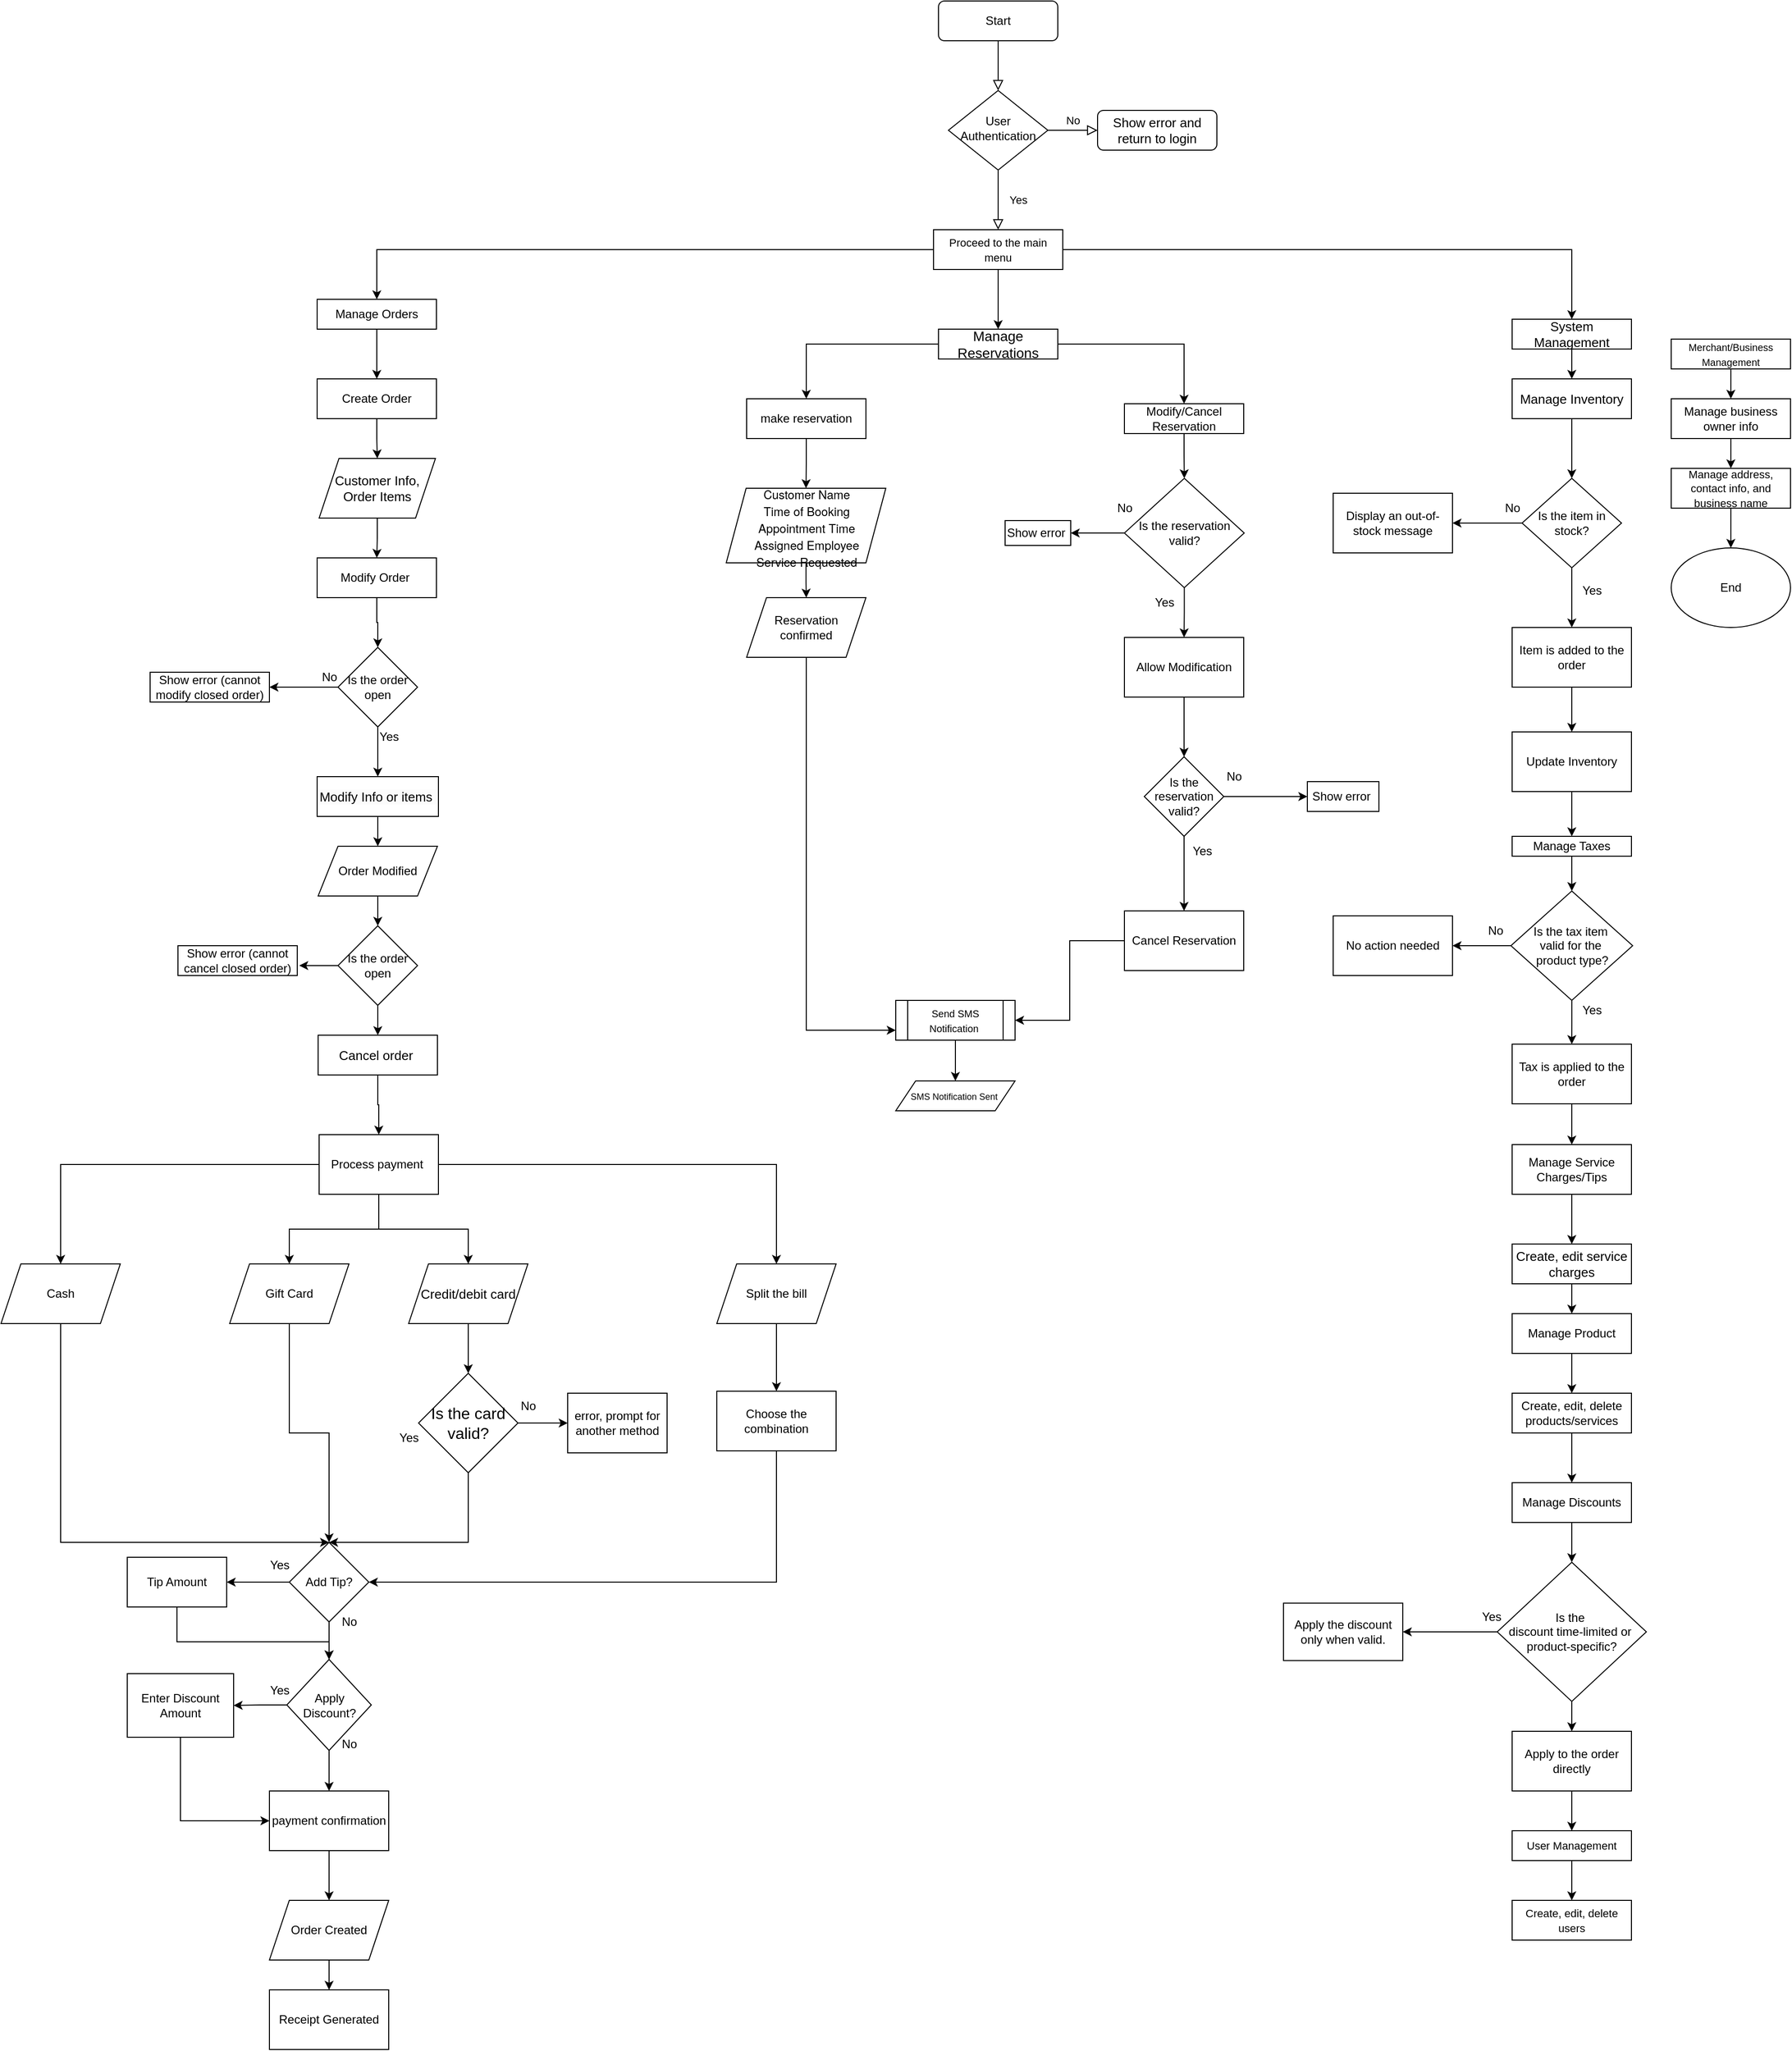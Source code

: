 <mxfile version="24.7.17">
  <diagram id="C5RBs43oDa-KdzZeNtuy" name="Page-1">
    <mxGraphModel dx="3780" dy="1873" grid="1" gridSize="10" guides="1" tooltips="1" connect="1" arrows="1" fold="1" page="1" pageScale="1" pageWidth="827" pageHeight="1169" math="0" shadow="0">
      <root>
        <mxCell id="WIyWlLk6GJQsqaUBKTNV-0" />
        <mxCell id="WIyWlLk6GJQsqaUBKTNV-1" parent="WIyWlLk6GJQsqaUBKTNV-0" />
        <mxCell id="WIyWlLk6GJQsqaUBKTNV-2" value="" style="rounded=0;html=1;jettySize=auto;orthogonalLoop=1;fontSize=11;endArrow=block;endFill=0;endSize=8;strokeWidth=1;shadow=0;labelBackgroundColor=none;edgeStyle=orthogonalEdgeStyle;" parent="WIyWlLk6GJQsqaUBKTNV-1" source="WIyWlLk6GJQsqaUBKTNV-3" target="WIyWlLk6GJQsqaUBKTNV-6" edge="1">
          <mxGeometry relative="1" as="geometry" />
        </mxCell>
        <mxCell id="WIyWlLk6GJQsqaUBKTNV-3" value="Start" style="rounded=1;whiteSpace=wrap;html=1;fontSize=12;glass=0;strokeWidth=1;shadow=0;" parent="WIyWlLk6GJQsqaUBKTNV-1" vertex="1">
          <mxGeometry x="353" y="40" width="120" height="40" as="geometry" />
        </mxCell>
        <mxCell id="WIyWlLk6GJQsqaUBKTNV-4" value="Yes" style="rounded=0;html=1;jettySize=auto;orthogonalLoop=1;fontSize=11;endArrow=block;endFill=0;endSize=8;strokeWidth=1;shadow=0;labelBackgroundColor=none;edgeStyle=orthogonalEdgeStyle;entryX=0.5;entryY=0;entryDx=0;entryDy=0;" parent="WIyWlLk6GJQsqaUBKTNV-1" source="WIyWlLk6GJQsqaUBKTNV-6" target="1XtoC_cVchC3gBMiniB9-1" edge="1">
          <mxGeometry y="20" relative="1" as="geometry">
            <mxPoint as="offset" />
          </mxGeometry>
        </mxCell>
        <mxCell id="WIyWlLk6GJQsqaUBKTNV-5" value="No" style="edgeStyle=orthogonalEdgeStyle;rounded=0;html=1;jettySize=auto;orthogonalLoop=1;fontSize=11;endArrow=block;endFill=0;endSize=8;strokeWidth=1;shadow=0;labelBackgroundColor=none;" parent="WIyWlLk6GJQsqaUBKTNV-1" source="WIyWlLk6GJQsqaUBKTNV-6" target="WIyWlLk6GJQsqaUBKTNV-7" edge="1">
          <mxGeometry y="10" relative="1" as="geometry">
            <mxPoint as="offset" />
          </mxGeometry>
        </mxCell>
        <mxCell id="WIyWlLk6GJQsqaUBKTNV-6" value="&lt;span style=&quot;text-align: start;&quot;&gt;User Authentication&lt;/span&gt;" style="rhombus;whiteSpace=wrap;html=1;shadow=0;fontFamily=Helvetica;fontSize=12;align=center;strokeWidth=1;spacing=6;spacingTop=-4;" parent="WIyWlLk6GJQsqaUBKTNV-1" vertex="1">
          <mxGeometry x="363" y="130" width="100" height="80" as="geometry" />
        </mxCell>
        <mxCell id="WIyWlLk6GJQsqaUBKTNV-7" value="&lt;span style=&quot;text-align: start;&quot;&gt;&lt;font style=&quot;font-size: 13px;&quot;&gt;Show error and return to login&lt;/font&gt;&lt;/span&gt;" style="rounded=1;whiteSpace=wrap;html=1;fontSize=12;glass=0;strokeWidth=1;shadow=0;" parent="WIyWlLk6GJQsqaUBKTNV-1" vertex="1">
          <mxGeometry x="513" y="150" width="120" height="40" as="geometry" />
        </mxCell>
        <mxCell id="1XtoC_cVchC3gBMiniB9-7" style="edgeStyle=orthogonalEdgeStyle;rounded=0;orthogonalLoop=1;jettySize=auto;html=1;entryX=0.5;entryY=0;entryDx=0;entryDy=0;" parent="WIyWlLk6GJQsqaUBKTNV-1" source="1XtoC_cVchC3gBMiniB9-1" target="1XtoC_cVchC3gBMiniB9-6" edge="1">
          <mxGeometry relative="1" as="geometry" />
        </mxCell>
        <mxCell id="1XtoC_cVchC3gBMiniB9-11" style="edgeStyle=orthogonalEdgeStyle;rounded=0;orthogonalLoop=1;jettySize=auto;html=1;" parent="WIyWlLk6GJQsqaUBKTNV-1" source="1XtoC_cVchC3gBMiniB9-1" target="1XtoC_cVchC3gBMiniB9-5" edge="1">
          <mxGeometry relative="1" as="geometry" />
        </mxCell>
        <mxCell id="1XtoC_cVchC3gBMiniB9-13" style="edgeStyle=orthogonalEdgeStyle;rounded=0;orthogonalLoop=1;jettySize=auto;html=1;" parent="WIyWlLk6GJQsqaUBKTNV-1" source="1XtoC_cVchC3gBMiniB9-1" target="1XtoC_cVchC3gBMiniB9-4" edge="1">
          <mxGeometry relative="1" as="geometry" />
        </mxCell>
        <mxCell id="1XtoC_cVchC3gBMiniB9-1" value="&lt;span style=&quot;text-align: start; font-size: 11px;&quot;&gt;Proceed to the main menu&lt;/span&gt;" style="rounded=0;whiteSpace=wrap;html=1;" parent="WIyWlLk6GJQsqaUBKTNV-1" vertex="1">
          <mxGeometry x="348" y="270" width="130" height="40" as="geometry" />
        </mxCell>
        <mxCell id="1XtoC_cVchC3gBMiniB9-131" style="edgeStyle=orthogonalEdgeStyle;rounded=0;orthogonalLoop=1;jettySize=auto;html=1;" parent="WIyWlLk6GJQsqaUBKTNV-1" source="1XtoC_cVchC3gBMiniB9-3" target="1XtoC_cVchC3gBMiniB9-130" edge="1">
          <mxGeometry relative="1" as="geometry" />
        </mxCell>
        <mxCell id="1XtoC_cVchC3gBMiniB9-3" value="&lt;span style=&quot;font-style: normal; font-variant-caps: normal; font-weight: 400; letter-spacing: normal; text-align: start; text-indent: 0px; text-transform: none; white-space: normal; word-spacing: 0px; -webkit-text-stroke-width: 0px; text-decoration: none; caret-color: rgb(0, 0, 0); color: rgb(0, 0, 0); float: none; display: inline !important;&quot;&gt;&lt;font style=&quot;font-size: 10px;&quot;&gt;Merchant/Business Management&lt;/font&gt;&lt;/span&gt;" style="rounded=0;whiteSpace=wrap;html=1;" parent="WIyWlLk6GJQsqaUBKTNV-1" vertex="1">
          <mxGeometry x="1090" y="380" width="120" height="30" as="geometry" />
        </mxCell>
        <mxCell id="1XtoC_cVchC3gBMiniB9-104" style="edgeStyle=orthogonalEdgeStyle;rounded=0;orthogonalLoop=1;jettySize=auto;html=1;" parent="WIyWlLk6GJQsqaUBKTNV-1" source="1XtoC_cVchC3gBMiniB9-4" target="1XtoC_cVchC3gBMiniB9-103" edge="1">
          <mxGeometry relative="1" as="geometry" />
        </mxCell>
        <mxCell id="1XtoC_cVchC3gBMiniB9-4" value="&lt;span style=&quot;text-align: start; font-size: 13px;&quot;&gt;System Management&lt;/span&gt;" style="rounded=0;whiteSpace=wrap;html=1;" parent="WIyWlLk6GJQsqaUBKTNV-1" vertex="1">
          <mxGeometry x="930" y="360" width="120" height="30" as="geometry" />
        </mxCell>
        <mxCell id="1XtoC_cVchC3gBMiniB9-63" style="edgeStyle=orthogonalEdgeStyle;rounded=0;orthogonalLoop=1;jettySize=auto;html=1;" parent="WIyWlLk6GJQsqaUBKTNV-1" source="1XtoC_cVchC3gBMiniB9-5" target="1XtoC_cVchC3gBMiniB9-62" edge="1">
          <mxGeometry relative="1" as="geometry" />
        </mxCell>
        <mxCell id="1f8Wb2GmCjOCXgA0Sw1L-80" value="" style="edgeStyle=orthogonalEdgeStyle;rounded=0;orthogonalLoop=1;jettySize=auto;html=1;" edge="1" parent="WIyWlLk6GJQsqaUBKTNV-1" source="1XtoC_cVchC3gBMiniB9-5" target="1XtoC_cVchC3gBMiniB9-80">
          <mxGeometry relative="1" as="geometry" />
        </mxCell>
        <mxCell id="1XtoC_cVchC3gBMiniB9-5" value="&lt;span style=&quot;text-align: start; font-size: 14px;&quot;&gt;Manage Reservations&lt;/span&gt;" style="rounded=0;whiteSpace=wrap;html=1;" parent="WIyWlLk6GJQsqaUBKTNV-1" vertex="1">
          <mxGeometry x="353" y="370" width="120" height="30" as="geometry" />
        </mxCell>
        <mxCell id="1XtoC_cVchC3gBMiniB9-16" style="edgeStyle=orthogonalEdgeStyle;rounded=0;orthogonalLoop=1;jettySize=auto;html=1;" parent="WIyWlLk6GJQsqaUBKTNV-1" source="1XtoC_cVchC3gBMiniB9-6" target="1XtoC_cVchC3gBMiniB9-15" edge="1">
          <mxGeometry relative="1" as="geometry" />
        </mxCell>
        <mxCell id="1XtoC_cVchC3gBMiniB9-6" value="&lt;span style=&quot;font-style: normal; font-variant-caps: normal; font-weight: 400; letter-spacing: normal; text-align: start; text-indent: 0px; text-transform: none; white-space: normal; word-spacing: 0px; -webkit-text-stroke-width: 0px; text-decoration: none; caret-color: rgb(0, 0, 0); color: rgb(0, 0, 0); float: none; display: inline !important;&quot;&gt;&lt;font style=&quot;font-size: 12px;&quot;&gt;Manage Orders&lt;/font&gt;&lt;/span&gt;" style="rounded=0;whiteSpace=wrap;html=1;" parent="WIyWlLk6GJQsqaUBKTNV-1" vertex="1">
          <mxGeometry x="-272" y="340" width="120" height="30" as="geometry" />
        </mxCell>
        <mxCell id="1XtoC_cVchC3gBMiniB9-18" style="edgeStyle=orthogonalEdgeStyle;rounded=0;orthogonalLoop=1;jettySize=auto;html=1;" parent="WIyWlLk6GJQsqaUBKTNV-1" source="1XtoC_cVchC3gBMiniB9-15" target="1XtoC_cVchC3gBMiniB9-17" edge="1">
          <mxGeometry relative="1" as="geometry" />
        </mxCell>
        <mxCell id="1XtoC_cVchC3gBMiniB9-15" value="&lt;span style=&quot;text-align: start;&quot;&gt;&lt;font style=&quot;font-size: 12px;&quot;&gt;Create Order&lt;/font&gt;&lt;/span&gt;" style="rounded=0;whiteSpace=wrap;html=1;" parent="WIyWlLk6GJQsqaUBKTNV-1" vertex="1">
          <mxGeometry x="-272" y="420" width="120" height="40" as="geometry" />
        </mxCell>
        <mxCell id="1f8Wb2GmCjOCXgA0Sw1L-34" style="edgeStyle=orthogonalEdgeStyle;rounded=0;orthogonalLoop=1;jettySize=auto;html=1;" edge="1" parent="WIyWlLk6GJQsqaUBKTNV-1" source="1XtoC_cVchC3gBMiniB9-17" target="1XtoC_cVchC3gBMiniB9-25">
          <mxGeometry relative="1" as="geometry" />
        </mxCell>
        <mxCell id="1XtoC_cVchC3gBMiniB9-17" value="&lt;span style=&quot;text-align: start; font-size: 13px;&quot;&gt;Customer Info, Order Items&lt;/span&gt;" style="shape=parallelogram;perimeter=parallelogramPerimeter;whiteSpace=wrap;html=1;fixedSize=1;" parent="WIyWlLk6GJQsqaUBKTNV-1" vertex="1">
          <mxGeometry x="-270" y="500" width="117" height="60" as="geometry" />
        </mxCell>
        <mxCell id="1f8Wb2GmCjOCXgA0Sw1L-75" value="" style="edgeStyle=orthogonalEdgeStyle;rounded=0;orthogonalLoop=1;jettySize=auto;html=1;" edge="1" parent="WIyWlLk6GJQsqaUBKTNV-1" source="1XtoC_cVchC3gBMiniB9-21" target="1f8Wb2GmCjOCXgA0Sw1L-74">
          <mxGeometry relative="1" as="geometry" />
        </mxCell>
        <mxCell id="1XtoC_cVchC3gBMiniB9-21" value="&lt;span style=&quot;caret-color: rgb(0, 0, 0); color: rgb(0, 0, 0); font-family: Helvetica; font-style: normal; font-variant-caps: normal; font-weight: 400; letter-spacing: normal; text-align: start; text-indent: 0px; text-transform: none; white-space: normal; word-spacing: 0px; -webkit-text-stroke-width: 0px; background-color: rgb(251, 251, 251); text-decoration: none; float: none; display: inline !important;&quot;&gt;&lt;font style=&quot;font-size: 12px;&quot;&gt;Order Created&lt;/font&gt;&lt;/span&gt;" style="shape=parallelogram;perimeter=parallelogramPerimeter;whiteSpace=wrap;html=1;fixedSize=1;" parent="WIyWlLk6GJQsqaUBKTNV-1" vertex="1">
          <mxGeometry x="-320" y="1950" width="120" height="60" as="geometry" />
        </mxCell>
        <mxCell id="1XtoC_cVchC3gBMiniB9-35" style="edgeStyle=orthogonalEdgeStyle;rounded=0;orthogonalLoop=1;jettySize=auto;html=1;entryX=0.5;entryY=0;entryDx=0;entryDy=0;" parent="WIyWlLk6GJQsqaUBKTNV-1" source="1XtoC_cVchC3gBMiniB9-25" target="1XtoC_cVchC3gBMiniB9-34" edge="1">
          <mxGeometry relative="1" as="geometry" />
        </mxCell>
        <mxCell id="1XtoC_cVchC3gBMiniB9-25" value="&lt;span style=&quot;font-style: normal; font-variant-caps: normal; font-weight: 400; letter-spacing: normal; text-align: start; text-indent: 0px; text-transform: none; white-space: normal; word-spacing: 0px; -webkit-text-stroke-width: 0px; text-decoration: none; caret-color: rgb(0, 0, 0); color: rgb(0, 0, 0); float: none; display: inline !important;&quot;&gt;Modify Order&lt;span class=&quot;Apple-converted-space&quot;&gt;&amp;nbsp;&lt;/span&gt;&lt;/span&gt;" style="rounded=0;whiteSpace=wrap;html=1;" parent="WIyWlLk6GJQsqaUBKTNV-1" vertex="1">
          <mxGeometry x="-272" y="600" width="120" height="40" as="geometry" />
        </mxCell>
        <mxCell id="1XtoC_cVchC3gBMiniB9-51" style="edgeStyle=orthogonalEdgeStyle;rounded=0;orthogonalLoop=1;jettySize=auto;html=1;entryX=0.5;entryY=0;entryDx=0;entryDy=0;" parent="WIyWlLk6GJQsqaUBKTNV-1" source="1XtoC_cVchC3gBMiniB9-32" target="1XtoC_cVchC3gBMiniB9-45" edge="1">
          <mxGeometry relative="1" as="geometry" />
        </mxCell>
        <mxCell id="1XtoC_cVchC3gBMiniB9-32" value="&lt;span style=&quot;text-align: start;&quot;&gt;&lt;font style=&quot;font-size: 12px;&quot;&gt;Order Modified&lt;/font&gt;&lt;/span&gt;" style="shape=parallelogram;perimeter=parallelogramPerimeter;whiteSpace=wrap;html=1;fixedSize=1;" parent="WIyWlLk6GJQsqaUBKTNV-1" vertex="1">
          <mxGeometry x="-271" y="890" width="120" height="50" as="geometry" />
        </mxCell>
        <mxCell id="1XtoC_cVchC3gBMiniB9-41" style="edgeStyle=orthogonalEdgeStyle;rounded=0;orthogonalLoop=1;jettySize=auto;html=1;entryX=0.5;entryY=0;entryDx=0;entryDy=0;" parent="WIyWlLk6GJQsqaUBKTNV-1" source="1XtoC_cVchC3gBMiniB9-34" target="1XtoC_cVchC3gBMiniB9-40" edge="1">
          <mxGeometry relative="1" as="geometry" />
        </mxCell>
        <mxCell id="1XtoC_cVchC3gBMiniB9-72" style="edgeStyle=orthogonalEdgeStyle;rounded=0;orthogonalLoop=1;jettySize=auto;html=1;" parent="WIyWlLk6GJQsqaUBKTNV-1" source="1XtoC_cVchC3gBMiniB9-34" target="1XtoC_cVchC3gBMiniB9-37" edge="1">
          <mxGeometry relative="1" as="geometry" />
        </mxCell>
        <mxCell id="1XtoC_cVchC3gBMiniB9-34" value="&lt;span style=&quot;text-align: start;&quot;&gt;Is the order open&lt;/span&gt;" style="rhombus;whiteSpace=wrap;html=1;" parent="WIyWlLk6GJQsqaUBKTNV-1" vertex="1">
          <mxGeometry x="-251" y="690" width="80" height="80" as="geometry" />
        </mxCell>
        <mxCell id="1XtoC_cVchC3gBMiniB9-37" value="&lt;span style=&quot;text-align: start;&quot;&gt;&lt;font style=&quot;font-size: 12px;&quot;&gt;Show error (cannot modify closed order)&lt;/font&gt;&lt;/span&gt;" style="rounded=0;whiteSpace=wrap;html=1;" parent="WIyWlLk6GJQsqaUBKTNV-1" vertex="1">
          <mxGeometry x="-440" y="715" width="120" height="30" as="geometry" />
        </mxCell>
        <mxCell id="1XtoC_cVchC3gBMiniB9-39" value="No" style="text;html=1;align=center;verticalAlign=middle;resizable=0;points=[];autosize=1;strokeColor=none;fillColor=none;" parent="WIyWlLk6GJQsqaUBKTNV-1" vertex="1">
          <mxGeometry x="-280" y="705" width="40" height="30" as="geometry" />
        </mxCell>
        <mxCell id="1XtoC_cVchC3gBMiniB9-43" style="edgeStyle=orthogonalEdgeStyle;rounded=0;orthogonalLoop=1;jettySize=auto;html=1;" parent="WIyWlLk6GJQsqaUBKTNV-1" source="1XtoC_cVchC3gBMiniB9-40" target="1XtoC_cVchC3gBMiniB9-32" edge="1">
          <mxGeometry relative="1" as="geometry" />
        </mxCell>
        <mxCell id="1XtoC_cVchC3gBMiniB9-40" value="&lt;span style=&quot;caret-color: rgb(0, 0, 0); color: rgb(0, 0, 0); font-family: Helvetica; font-size: 13px; font-style: normal; font-variant-caps: normal; font-weight: 400; letter-spacing: normal; orphans: auto; text-align: start; text-indent: 0px; text-transform: none; white-space: normal; widows: auto; word-spacing: 0px; -webkit-text-stroke-width: 0px; background-color: rgb(251, 251, 251); text-decoration: none; display: inline !important; float: none;&quot;&gt;Modify Info or items&amp;nbsp;&lt;/span&gt;" style="rounded=0;whiteSpace=wrap;html=1;" parent="WIyWlLk6GJQsqaUBKTNV-1" vertex="1">
          <mxGeometry x="-272" y="820" width="122" height="40" as="geometry" />
        </mxCell>
        <mxCell id="1XtoC_cVchC3gBMiniB9-42" value="Yes" style="text;html=1;align=center;verticalAlign=middle;resizable=0;points=[];autosize=1;strokeColor=none;fillColor=none;" parent="WIyWlLk6GJQsqaUBKTNV-1" vertex="1">
          <mxGeometry x="-220" y="765" width="40" height="30" as="geometry" />
        </mxCell>
        <mxCell id="1XtoC_cVchC3gBMiniB9-52" style="edgeStyle=orthogonalEdgeStyle;rounded=0;orthogonalLoop=1;jettySize=auto;html=1;" parent="WIyWlLk6GJQsqaUBKTNV-1" source="1XtoC_cVchC3gBMiniB9-45" target="1XtoC_cVchC3gBMiniB9-50" edge="1">
          <mxGeometry relative="1" as="geometry" />
        </mxCell>
        <mxCell id="1XtoC_cVchC3gBMiniB9-45" value="&lt;span style=&quot;text-align: start;&quot;&gt;Is the order open&lt;/span&gt;" style="rhombus;whiteSpace=wrap;html=1;" parent="WIyWlLk6GJQsqaUBKTNV-1" vertex="1">
          <mxGeometry x="-251" y="970" width="80" height="80" as="geometry" />
        </mxCell>
        <mxCell id="1XtoC_cVchC3gBMiniB9-48" value="&lt;span style=&quot;text-align: start;&quot;&gt;Show error (cannot cancel closed order)&lt;/span&gt;" style="rounded=0;whiteSpace=wrap;html=1;" parent="WIyWlLk6GJQsqaUBKTNV-1" vertex="1">
          <mxGeometry x="-412" y="990" width="120" height="30" as="geometry" />
        </mxCell>
        <mxCell id="1f8Wb2GmCjOCXgA0Sw1L-35" value="" style="edgeStyle=orthogonalEdgeStyle;rounded=0;orthogonalLoop=1;jettySize=auto;html=1;" edge="1" parent="WIyWlLk6GJQsqaUBKTNV-1" source="1XtoC_cVchC3gBMiniB9-50" target="1XtoC_cVchC3gBMiniB9-53">
          <mxGeometry relative="1" as="geometry" />
        </mxCell>
        <mxCell id="1XtoC_cVchC3gBMiniB9-50" value="&lt;div style=&quot;text-align: start;&quot;&gt;&lt;font size=&quot;2&quot;&gt;Cancel&amp;nbsp;order&amp;nbsp;&lt;/font&gt;&lt;/div&gt;" style="rounded=0;whiteSpace=wrap;html=1;" parent="WIyWlLk6GJQsqaUBKTNV-1" vertex="1">
          <mxGeometry x="-271" y="1080" width="120" height="40" as="geometry" />
        </mxCell>
        <mxCell id="1f8Wb2GmCjOCXgA0Sw1L-37" value="" style="edgeStyle=orthogonalEdgeStyle;rounded=0;orthogonalLoop=1;jettySize=auto;html=1;" edge="1" parent="WIyWlLk6GJQsqaUBKTNV-1" source="1XtoC_cVchC3gBMiniB9-53" target="1f8Wb2GmCjOCXgA0Sw1L-36">
          <mxGeometry relative="1" as="geometry" />
        </mxCell>
        <mxCell id="1f8Wb2GmCjOCXgA0Sw1L-39" value="" style="edgeStyle=orthogonalEdgeStyle;rounded=0;orthogonalLoop=1;jettySize=auto;html=1;" edge="1" parent="WIyWlLk6GJQsqaUBKTNV-1" source="1XtoC_cVchC3gBMiniB9-53" target="1f8Wb2GmCjOCXgA0Sw1L-38">
          <mxGeometry relative="1" as="geometry" />
        </mxCell>
        <mxCell id="1f8Wb2GmCjOCXgA0Sw1L-41" style="edgeStyle=orthogonalEdgeStyle;rounded=0;orthogonalLoop=1;jettySize=auto;html=1;" edge="1" parent="WIyWlLk6GJQsqaUBKTNV-1" source="1XtoC_cVchC3gBMiniB9-53" target="1f8Wb2GmCjOCXgA0Sw1L-40">
          <mxGeometry relative="1" as="geometry" />
        </mxCell>
        <mxCell id="1f8Wb2GmCjOCXgA0Sw1L-43" value="" style="edgeStyle=orthogonalEdgeStyle;rounded=0;orthogonalLoop=1;jettySize=auto;html=1;" edge="1" parent="WIyWlLk6GJQsqaUBKTNV-1" source="1XtoC_cVchC3gBMiniB9-53" target="1f8Wb2GmCjOCXgA0Sw1L-42">
          <mxGeometry relative="1" as="geometry" />
        </mxCell>
        <mxCell id="1XtoC_cVchC3gBMiniB9-53" value="Process payment&amp;nbsp;" style="rounded=0;whiteSpace=wrap;html=1;" parent="WIyWlLk6GJQsqaUBKTNV-1" vertex="1">
          <mxGeometry x="-270" y="1180" width="120" height="60" as="geometry" />
        </mxCell>
        <mxCell id="1XtoC_cVchC3gBMiniB9-65" style="edgeStyle=orthogonalEdgeStyle;rounded=0;orthogonalLoop=1;jettySize=auto;html=1;" parent="WIyWlLk6GJQsqaUBKTNV-1" source="1XtoC_cVchC3gBMiniB9-62" target="1XtoC_cVchC3gBMiniB9-64" edge="1">
          <mxGeometry relative="1" as="geometry" />
        </mxCell>
        <mxCell id="1XtoC_cVchC3gBMiniB9-62" value="&lt;div style=&quot;&quot;&gt;&lt;font style=&quot;font-size: 12px;&quot;&gt;make reservation&lt;/font&gt;&lt;/div&gt;" style="rounded=0;whiteSpace=wrap;html=1;align=center;" parent="WIyWlLk6GJQsqaUBKTNV-1" vertex="1">
          <mxGeometry x="160" y="440" width="120" height="40" as="geometry" />
        </mxCell>
        <mxCell id="1XtoC_cVchC3gBMiniB9-67" style="edgeStyle=orthogonalEdgeStyle;rounded=0;orthogonalLoop=1;jettySize=auto;html=1;" parent="WIyWlLk6GJQsqaUBKTNV-1" source="1XtoC_cVchC3gBMiniB9-64" target="1XtoC_cVchC3gBMiniB9-66" edge="1">
          <mxGeometry relative="1" as="geometry" />
        </mxCell>
        <mxCell id="1XtoC_cVchC3gBMiniB9-64" value="&lt;p style=&quot;margin: 0px; font-style: normal; font-variant-caps: normal; font-stretch: normal; line-height: normal; font-family: &amp;quot;Helvetica Neue&amp;quot;; font-size-adjust: none; font-kerning: auto; font-variant-alternates: normal; font-variant-ligatures: normal; font-variant-numeric: normal; font-variant-east-asian: normal; font-variant-position: normal; font-feature-settings: normal; font-optical-sizing: auto; font-variation-settings: normal;&quot;&gt;&lt;font style=&quot;font-size: 12px;&quot;&gt;&lt;br&gt;&lt;/font&gt;&lt;/p&gt;&lt;p style=&quot;margin: 0px; font-style: normal; font-variant-caps: normal; font-stretch: normal; line-height: normal; font-family: &amp;quot;Helvetica Neue&amp;quot;; font-size-adjust: none; font-kerning: auto; font-variant-alternates: normal; font-variant-ligatures: normal; font-variant-numeric: normal; font-variant-east-asian: normal; font-variant-position: normal; font-feature-settings: normal; font-optical-sizing: auto; font-variation-settings: normal;&quot;&gt;&lt;font style=&quot;font-size: 12px;&quot;&gt;Customer Name&lt;/font&gt;&lt;/p&gt;&lt;p style=&quot;margin: 0px; font-style: normal; font-variant-caps: normal; font-stretch: normal; line-height: normal; font-family: &amp;quot;Helvetica Neue&amp;quot;; font-size-adjust: none; font-kerning: auto; font-variant-alternates: normal; font-variant-ligatures: normal; font-variant-numeric: normal; font-variant-east-asian: normal; font-variant-position: normal; font-feature-settings: normal; font-optical-sizing: auto; font-variation-settings: normal;&quot;&gt;&lt;font style=&quot;font-size: 12px;&quot;&gt;Time of Booking&lt;/font&gt;&lt;/p&gt;&lt;p style=&quot;margin: 0px; font-style: normal; font-variant-caps: normal; font-stretch: normal; line-height: normal; font-family: &amp;quot;Helvetica Neue&amp;quot;; font-size-adjust: none; font-kerning: auto; font-variant-alternates: normal; font-variant-ligatures: normal; font-variant-numeric: normal; font-variant-east-asian: normal; font-variant-position: normal; font-feature-settings: normal; font-optical-sizing: auto; font-variation-settings: normal;&quot;&gt;&lt;font style=&quot;font-size: 12px;&quot;&gt;Appointment Time&lt;/font&gt;&lt;/p&gt;&lt;p style=&quot;margin: 0px; font-style: normal; font-variant-caps: normal; font-stretch: normal; line-height: normal; font-family: &amp;quot;Helvetica Neue&amp;quot;; font-size-adjust: none; font-kerning: auto; font-variant-alternates: normal; font-variant-ligatures: normal; font-variant-numeric: normal; font-variant-east-asian: normal; font-variant-position: normal; font-feature-settings: normal; font-optical-sizing: auto; font-variation-settings: normal;&quot;&gt;&lt;font style=&quot;font-size: 12px;&quot;&gt;Assigned Employee&lt;/font&gt;&lt;/p&gt;&lt;p style=&quot;margin: 0px; font-style: normal; font-variant-caps: normal; font-stretch: normal; line-height: normal; font-family: &amp;quot;Helvetica Neue&amp;quot;; font-size-adjust: none; font-kerning: auto; font-variant-alternates: normal; font-variant-ligatures: normal; font-variant-numeric: normal; font-variant-east-asian: normal; font-variant-position: normal; font-feature-settings: normal; font-optical-sizing: auto; font-variation-settings: normal;&quot;&gt;&lt;font style=&quot;font-size: 12px;&quot;&gt;Service Requested&lt;/font&gt;&lt;/p&gt;&lt;div&gt;&lt;br&gt;&lt;/div&gt;" style="shape=parallelogram;perimeter=parallelogramPerimeter;whiteSpace=wrap;html=1;fixedSize=1;" parent="WIyWlLk6GJQsqaUBKTNV-1" vertex="1">
          <mxGeometry x="139.5" y="530" width="160.5" height="75" as="geometry" />
        </mxCell>
        <mxCell id="1f8Wb2GmCjOCXgA0Sw1L-106" style="edgeStyle=orthogonalEdgeStyle;rounded=0;orthogonalLoop=1;jettySize=auto;html=1;entryX=0;entryY=0.75;entryDx=0;entryDy=0;" edge="1" parent="WIyWlLk6GJQsqaUBKTNV-1" source="1XtoC_cVchC3gBMiniB9-66" target="1XtoC_cVchC3gBMiniB9-99">
          <mxGeometry relative="1" as="geometry">
            <Array as="points">
              <mxPoint x="220" y="1075" />
            </Array>
          </mxGeometry>
        </mxCell>
        <mxCell id="1XtoC_cVchC3gBMiniB9-66" value="&lt;span style=&quot;text-align: start;&quot;&gt;&lt;font style=&quot;font-size: 12px;&quot;&gt;Reservation confirmed&lt;/font&gt;&lt;/span&gt;" style="shape=parallelogram;perimeter=parallelogramPerimeter;whiteSpace=wrap;html=1;fixedSize=1;" parent="WIyWlLk6GJQsqaUBKTNV-1" vertex="1">
          <mxGeometry x="160" y="640" width="120" height="60" as="geometry" />
        </mxCell>
        <mxCell id="1XtoC_cVchC3gBMiniB9-76" value="Yes" style="text;html=1;align=center;verticalAlign=middle;resizable=0;points=[];autosize=1;strokeColor=none;fillColor=none;" parent="WIyWlLk6GJQsqaUBKTNV-1" vertex="1">
          <mxGeometry x="560" y="630" width="40" height="30" as="geometry" />
        </mxCell>
        <mxCell id="1f8Wb2GmCjOCXgA0Sw1L-103" value="" style="edgeStyle=orthogonalEdgeStyle;rounded=0;orthogonalLoop=1;jettySize=auto;html=1;" edge="1" parent="WIyWlLk6GJQsqaUBKTNV-1" source="1XtoC_cVchC3gBMiniB9-80" target="1f8Wb2GmCjOCXgA0Sw1L-81">
          <mxGeometry relative="1" as="geometry" />
        </mxCell>
        <mxCell id="1XtoC_cVchC3gBMiniB9-80" value="&lt;span style=&quot;font-style: normal; font-variant-caps: normal; font-weight: 400; letter-spacing: normal; text-align: start; text-indent: 0px; text-transform: none; white-space: normal; word-spacing: 0px; -webkit-text-stroke-width: 0px; text-decoration: none; caret-color: rgb(0, 0, 0); color: rgb(0, 0, 0); float: none; display: inline !important;&quot;&gt;&lt;font style=&quot;font-size: 12px;&quot;&gt;Modify/Cancel Reservation&lt;/font&gt;&lt;/span&gt;" style="rounded=0;whiteSpace=wrap;html=1;" parent="WIyWlLk6GJQsqaUBKTNV-1" vertex="1">
          <mxGeometry x="540" y="445" width="120" height="30" as="geometry" />
        </mxCell>
        <mxCell id="1XtoC_cVchC3gBMiniB9-95" style="edgeStyle=orthogonalEdgeStyle;rounded=0;orthogonalLoop=1;jettySize=auto;html=1;entryX=0;entryY=0.5;entryDx=0;entryDy=0;" parent="WIyWlLk6GJQsqaUBKTNV-1" source="1XtoC_cVchC3gBMiniB9-88" target="1XtoC_cVchC3gBMiniB9-90" edge="1">
          <mxGeometry relative="1" as="geometry">
            <mxPoint x="724" y="1550" as="targetPoint" />
          </mxGeometry>
        </mxCell>
        <mxCell id="1f8Wb2GmCjOCXgA0Sw1L-93" value="" style="edgeStyle=orthogonalEdgeStyle;rounded=0;orthogonalLoop=1;jettySize=auto;html=1;" edge="1" parent="WIyWlLk6GJQsqaUBKTNV-1" source="1XtoC_cVchC3gBMiniB9-88" target="1f8Wb2GmCjOCXgA0Sw1L-89">
          <mxGeometry relative="1" as="geometry" />
        </mxCell>
        <mxCell id="1XtoC_cVchC3gBMiniB9-88" value="&lt;span style=&quot;text-align: start;&quot;&gt;Is the reservation valid?&lt;/span&gt;" style="rhombus;whiteSpace=wrap;html=1;" parent="WIyWlLk6GJQsqaUBKTNV-1" vertex="1">
          <mxGeometry x="560" y="800" width="80" height="80" as="geometry" />
        </mxCell>
        <mxCell id="1XtoC_cVchC3gBMiniB9-90" value="&lt;span style=&quot;text-align: start;&quot;&gt;Show error&amp;nbsp;&lt;/span&gt;" style="rounded=0;whiteSpace=wrap;html=1;" parent="WIyWlLk6GJQsqaUBKTNV-1" vertex="1">
          <mxGeometry x="724" y="825" width="72" height="30" as="geometry" />
        </mxCell>
        <mxCell id="1XtoC_cVchC3gBMiniB9-92" style="edgeStyle=orthogonalEdgeStyle;rounded=0;orthogonalLoop=1;jettySize=auto;html=1;" parent="WIyWlLk6GJQsqaUBKTNV-1" source="1XtoC_cVchC3gBMiniB9-45" edge="1">
          <mxGeometry relative="1" as="geometry">
            <mxPoint x="-290" y="1010" as="targetPoint" />
          </mxGeometry>
        </mxCell>
        <mxCell id="1XtoC_cVchC3gBMiniB9-98" value="No" style="text;html=1;align=center;verticalAlign=middle;resizable=0;points=[];autosize=1;strokeColor=none;fillColor=none;" parent="WIyWlLk6GJQsqaUBKTNV-1" vertex="1">
          <mxGeometry x="630" y="805" width="40" height="30" as="geometry" />
        </mxCell>
        <mxCell id="1XtoC_cVchC3gBMiniB9-102" style="edgeStyle=orthogonalEdgeStyle;rounded=0;orthogonalLoop=1;jettySize=auto;html=1;entryX=0.5;entryY=0;entryDx=0;entryDy=0;" parent="WIyWlLk6GJQsqaUBKTNV-1" source="1XtoC_cVchC3gBMiniB9-99" target="1XtoC_cVchC3gBMiniB9-101" edge="1">
          <mxGeometry relative="1" as="geometry" />
        </mxCell>
        <mxCell id="1XtoC_cVchC3gBMiniB9-99" value="&lt;span style=&quot;text-align: start; font-size: 10px;&quot;&gt;Send SMS Notification&amp;nbsp;&lt;/span&gt;" style="shape=process;whiteSpace=wrap;html=1;backgroundOutline=1;" parent="WIyWlLk6GJQsqaUBKTNV-1" vertex="1">
          <mxGeometry x="310" y="1045" width="120" height="40" as="geometry" />
        </mxCell>
        <mxCell id="1XtoC_cVchC3gBMiniB9-101" value="&lt;span style=&quot;text-align: start; font-size: 9px;&quot;&gt;SMS Notification Sent&amp;nbsp;&lt;/span&gt;" style="shape=parallelogram;perimeter=parallelogramPerimeter;whiteSpace=wrap;html=1;fixedSize=1;" parent="WIyWlLk6GJQsqaUBKTNV-1" vertex="1">
          <mxGeometry x="310" y="1126" width="120" height="30" as="geometry" />
        </mxCell>
        <mxCell id="1f8Wb2GmCjOCXgA0Sw1L-2" value="" style="edgeStyle=orthogonalEdgeStyle;rounded=0;orthogonalLoop=1;jettySize=auto;html=1;" edge="1" parent="WIyWlLk6GJQsqaUBKTNV-1" source="1XtoC_cVchC3gBMiniB9-103" target="1f8Wb2GmCjOCXgA0Sw1L-1">
          <mxGeometry relative="1" as="geometry" />
        </mxCell>
        <mxCell id="1XtoC_cVchC3gBMiniB9-103" value="&lt;span style=&quot;text-align: start;&quot;&gt;&lt;font style=&quot;font-size: 13px;&quot;&gt;Manage Inventory&lt;/font&gt;&lt;/span&gt;" style="rounded=0;whiteSpace=wrap;html=1;" parent="WIyWlLk6GJQsqaUBKTNV-1" vertex="1">
          <mxGeometry x="930" y="420" width="120" height="40" as="geometry" />
        </mxCell>
        <mxCell id="1f8Wb2GmCjOCXgA0Sw1L-13" value="" style="edgeStyle=orthogonalEdgeStyle;rounded=0;orthogonalLoop=1;jettySize=auto;html=1;" edge="1" parent="WIyWlLk6GJQsqaUBKTNV-1" source="1XtoC_cVchC3gBMiniB9-110" target="1f8Wb2GmCjOCXgA0Sw1L-12">
          <mxGeometry relative="1" as="geometry" />
        </mxCell>
        <mxCell id="1XtoC_cVchC3gBMiniB9-110" value="&lt;span style=&quot;font-style: normal; font-variant-caps: normal; font-weight: 400; letter-spacing: normal; text-align: start; text-indent: 0px; text-transform: none; white-space: normal; word-spacing: 0px; -webkit-text-stroke-width: 0px; text-decoration: none; caret-color: rgb(0, 0, 0); color: rgb(0, 0, 0); float: none; display: inline !important;&quot;&gt;&lt;font style=&quot;font-size: 12px;&quot;&gt;Manage Taxes&lt;/font&gt;&lt;/span&gt;" style="rounded=0;whiteSpace=wrap;html=1;" parent="WIyWlLk6GJQsqaUBKTNV-1" vertex="1">
          <mxGeometry x="930" y="880" width="120" height="20" as="geometry" />
        </mxCell>
        <mxCell id="1f8Wb2GmCjOCXgA0Sw1L-21" style="edgeStyle=orthogonalEdgeStyle;rounded=0;orthogonalLoop=1;jettySize=auto;html=1;" edge="1" parent="WIyWlLk6GJQsqaUBKTNV-1" source="1XtoC_cVchC3gBMiniB9-114" target="1XtoC_cVchC3gBMiniB9-116">
          <mxGeometry relative="1" as="geometry" />
        </mxCell>
        <mxCell id="1XtoC_cVchC3gBMiniB9-114" value="&lt;span style=&quot;font-style: normal; font-variant-caps: normal; font-weight: 400; letter-spacing: normal; text-align: start; text-indent: 0px; text-transform: none; white-space: normal; word-spacing: 0px; -webkit-text-stroke-width: 0px; text-decoration: none; caret-color: rgb(0, 0, 0); color: rgb(0, 0, 0); float: none; display: inline !important;&quot;&gt;&lt;font style=&quot;font-size: 12px;&quot;&gt;Manage Service Charges/Tips&lt;/font&gt;&lt;/span&gt;" style="rounded=0;whiteSpace=wrap;html=1;" parent="WIyWlLk6GJQsqaUBKTNV-1" vertex="1">
          <mxGeometry x="930" y="1190" width="120" height="50" as="geometry" />
        </mxCell>
        <mxCell id="1XtoC_cVchC3gBMiniB9-119" style="edgeStyle=orthogonalEdgeStyle;rounded=0;orthogonalLoop=1;jettySize=auto;html=1;" parent="WIyWlLk6GJQsqaUBKTNV-1" source="1XtoC_cVchC3gBMiniB9-116" target="1XtoC_cVchC3gBMiniB9-118" edge="1">
          <mxGeometry relative="1" as="geometry" />
        </mxCell>
        <mxCell id="1XtoC_cVchC3gBMiniB9-116" value="&lt;span style=&quot;text-align: start;&quot;&gt;&lt;font style=&quot;font-size: 13px;&quot;&gt;Create, edit service charges&lt;/font&gt;&lt;/span&gt;" style="rounded=0;whiteSpace=wrap;html=1;" parent="WIyWlLk6GJQsqaUBKTNV-1" vertex="1">
          <mxGeometry x="930" y="1290" width="120" height="40" as="geometry" />
        </mxCell>
        <mxCell id="1XtoC_cVchC3gBMiniB9-121" style="edgeStyle=orthogonalEdgeStyle;rounded=0;orthogonalLoop=1;jettySize=auto;html=1;" parent="WIyWlLk6GJQsqaUBKTNV-1" source="1XtoC_cVchC3gBMiniB9-118" target="1XtoC_cVchC3gBMiniB9-120" edge="1">
          <mxGeometry relative="1" as="geometry" />
        </mxCell>
        <mxCell id="1XtoC_cVchC3gBMiniB9-118" value="&lt;span style=&quot;font-style: normal; font-variant-caps: normal; font-weight: 400; letter-spacing: normal; text-align: start; text-indent: 0px; text-transform: none; white-space: normal; word-spacing: 0px; -webkit-text-stroke-width: 0px; text-decoration: none; caret-color: rgb(0, 0, 0); color: rgb(0, 0, 0); float: none; display: inline !important;&quot;&gt;&lt;font style=&quot;font-size: 12px;&quot;&gt;Manage Product&lt;/font&gt;&lt;/span&gt;" style="rounded=0;whiteSpace=wrap;html=1;" parent="WIyWlLk6GJQsqaUBKTNV-1" vertex="1">
          <mxGeometry x="930" y="1360" width="120" height="40" as="geometry" />
        </mxCell>
        <mxCell id="1XtoC_cVchC3gBMiniB9-124" style="edgeStyle=orthogonalEdgeStyle;rounded=0;orthogonalLoop=1;jettySize=auto;html=1;" parent="WIyWlLk6GJQsqaUBKTNV-1" source="1XtoC_cVchC3gBMiniB9-120" target="1XtoC_cVchC3gBMiniB9-122" edge="1">
          <mxGeometry relative="1" as="geometry" />
        </mxCell>
        <mxCell id="1XtoC_cVchC3gBMiniB9-120" value="&lt;span style=&quot;font-style: normal; font-variant-caps: normal; font-weight: 400; letter-spacing: normal; text-align: start; text-indent: 0px; text-transform: none; white-space: normal; word-spacing: 0px; -webkit-text-stroke-width: 0px; text-decoration: none; caret-color: rgb(0, 0, 0); color: rgb(0, 0, 0); float: none; display: inline !important;&quot;&gt;&lt;font style=&quot;font-size: 12px;&quot;&gt;Create, edit, delete products/services&lt;/font&gt;&lt;/span&gt;" style="rounded=0;whiteSpace=wrap;html=1;" parent="WIyWlLk6GJQsqaUBKTNV-1" vertex="1">
          <mxGeometry x="930" y="1440" width="120" height="40" as="geometry" />
        </mxCell>
        <mxCell id="1f8Wb2GmCjOCXgA0Sw1L-23" value="" style="edgeStyle=orthogonalEdgeStyle;rounded=0;orthogonalLoop=1;jettySize=auto;html=1;" edge="1" parent="WIyWlLk6GJQsqaUBKTNV-1" source="1XtoC_cVchC3gBMiniB9-122" target="1f8Wb2GmCjOCXgA0Sw1L-22">
          <mxGeometry relative="1" as="geometry" />
        </mxCell>
        <mxCell id="1XtoC_cVchC3gBMiniB9-122" value="&lt;span style=&quot;text-align: start;&quot;&gt;Manage Discounts&lt;/span&gt;" style="rounded=0;whiteSpace=wrap;html=1;" parent="WIyWlLk6GJQsqaUBKTNV-1" vertex="1">
          <mxGeometry x="930" y="1530" width="120" height="40" as="geometry" />
        </mxCell>
        <mxCell id="1XtoC_cVchC3gBMiniB9-129" style="edgeStyle=orthogonalEdgeStyle;rounded=0;orthogonalLoop=1;jettySize=auto;html=1;" parent="WIyWlLk6GJQsqaUBKTNV-1" source="1XtoC_cVchC3gBMiniB9-126" target="1XtoC_cVchC3gBMiniB9-128" edge="1">
          <mxGeometry relative="1" as="geometry" />
        </mxCell>
        <mxCell id="1XtoC_cVchC3gBMiniB9-126" value="&lt;span style=&quot;text-align: start; font-size: 11px;&quot;&gt;User Management&lt;/span&gt;" style="rounded=0;whiteSpace=wrap;html=1;" parent="WIyWlLk6GJQsqaUBKTNV-1" vertex="1">
          <mxGeometry x="930" y="1880" width="120" height="30" as="geometry" />
        </mxCell>
        <mxCell id="1XtoC_cVchC3gBMiniB9-128" value="&lt;span style=&quot;text-align: start; font-size: 11px;&quot;&gt;Create, edit, delete users&lt;/span&gt;" style="rounded=0;whiteSpace=wrap;html=1;" parent="WIyWlLk6GJQsqaUBKTNV-1" vertex="1">
          <mxGeometry x="930" y="1950" width="120" height="40" as="geometry" />
        </mxCell>
        <mxCell id="1XtoC_cVchC3gBMiniB9-133" style="edgeStyle=orthogonalEdgeStyle;rounded=0;orthogonalLoop=1;jettySize=auto;html=1;" parent="WIyWlLk6GJQsqaUBKTNV-1" source="1XtoC_cVchC3gBMiniB9-130" target="1XtoC_cVchC3gBMiniB9-132" edge="1">
          <mxGeometry relative="1" as="geometry" />
        </mxCell>
        <mxCell id="1XtoC_cVchC3gBMiniB9-130" value="&lt;span style=&quot;text-align: start;&quot;&gt;Manage business owner info&lt;/span&gt;" style="rounded=0;whiteSpace=wrap;html=1;" parent="WIyWlLk6GJQsqaUBKTNV-1" vertex="1">
          <mxGeometry x="1090" y="440" width="120" height="40" as="geometry" />
        </mxCell>
        <mxCell id="1XtoC_cVchC3gBMiniB9-135" style="edgeStyle=orthogonalEdgeStyle;rounded=0;orthogonalLoop=1;jettySize=auto;html=1;" parent="WIyWlLk6GJQsqaUBKTNV-1" source="1XtoC_cVchC3gBMiniB9-132" target="1XtoC_cVchC3gBMiniB9-134" edge="1">
          <mxGeometry relative="1" as="geometry" />
        </mxCell>
        <mxCell id="1XtoC_cVchC3gBMiniB9-132" value="&lt;span style=&quot;font-style: normal; font-variant-caps: normal; font-weight: 400; letter-spacing: normal; text-align: start; text-indent: 0px; text-transform: none; white-space: normal; word-spacing: 0px; -webkit-text-stroke-width: 0px; text-decoration: none; caret-color: rgb(0, 0, 0); color: rgb(0, 0, 0); float: none; display: inline !important;&quot;&gt;&lt;font style=&quot;font-size: 11px;&quot;&gt;Manage address, contact info, and business name&lt;/font&gt;&lt;/span&gt;" style="rounded=0;whiteSpace=wrap;html=1;" parent="WIyWlLk6GJQsqaUBKTNV-1" vertex="1">
          <mxGeometry x="1090" y="510" width="120" height="40" as="geometry" />
        </mxCell>
        <mxCell id="1XtoC_cVchC3gBMiniB9-134" value="End" style="ellipse;whiteSpace=wrap;html=1;" parent="WIyWlLk6GJQsqaUBKTNV-1" vertex="1">
          <mxGeometry x="1090" y="590" width="120" height="80" as="geometry" />
        </mxCell>
        <mxCell id="1f8Wb2GmCjOCXgA0Sw1L-4" value="" style="edgeStyle=orthogonalEdgeStyle;rounded=0;orthogonalLoop=1;jettySize=auto;html=1;" edge="1" parent="WIyWlLk6GJQsqaUBKTNV-1" source="1f8Wb2GmCjOCXgA0Sw1L-1" target="1f8Wb2GmCjOCXgA0Sw1L-3">
          <mxGeometry relative="1" as="geometry" />
        </mxCell>
        <mxCell id="1f8Wb2GmCjOCXgA0Sw1L-7" value="" style="edgeStyle=orthogonalEdgeStyle;rounded=0;orthogonalLoop=1;jettySize=auto;html=1;" edge="1" parent="WIyWlLk6GJQsqaUBKTNV-1" source="1f8Wb2GmCjOCXgA0Sw1L-1" target="1f8Wb2GmCjOCXgA0Sw1L-6">
          <mxGeometry relative="1" as="geometry" />
        </mxCell>
        <mxCell id="1f8Wb2GmCjOCXgA0Sw1L-1" value="&lt;span style=&quot;text-align: start;&quot;&gt;Is the item in stock?&lt;/span&gt;" style="rhombus;whiteSpace=wrap;html=1;rounded=0;" vertex="1" parent="WIyWlLk6GJQsqaUBKTNV-1">
          <mxGeometry x="940" y="520" width="100" height="90" as="geometry" />
        </mxCell>
        <mxCell id="1f8Wb2GmCjOCXgA0Sw1L-10" value="" style="edgeStyle=orthogonalEdgeStyle;rounded=0;orthogonalLoop=1;jettySize=auto;html=1;" edge="1" parent="WIyWlLk6GJQsqaUBKTNV-1" source="1f8Wb2GmCjOCXgA0Sw1L-3" target="1f8Wb2GmCjOCXgA0Sw1L-9">
          <mxGeometry relative="1" as="geometry" />
        </mxCell>
        <mxCell id="1f8Wb2GmCjOCXgA0Sw1L-3" value="&lt;span style=&quot;font-style: normal; font-variant-caps: normal; font-weight: 400; letter-spacing: normal; text-align: start; text-indent: 0px; text-transform: none; white-space: normal; word-spacing: 0px; -webkit-text-stroke-width: 0px; text-decoration: none; caret-color: rgb(0, 0, 0); color: rgb(0, 0, 0); float: none; display: inline !important;&quot;&gt;&lt;font style=&quot;font-size: 12px;&quot;&gt;Item is added to the order&lt;/font&gt;&lt;/span&gt;" style="whiteSpace=wrap;html=1;rounded=0;" vertex="1" parent="WIyWlLk6GJQsqaUBKTNV-1">
          <mxGeometry x="930" y="670" width="120" height="60" as="geometry" />
        </mxCell>
        <mxCell id="1f8Wb2GmCjOCXgA0Sw1L-5" value="Yes" style="text;html=1;align=center;verticalAlign=middle;resizable=0;points=[];autosize=1;strokeColor=none;fillColor=none;" vertex="1" parent="WIyWlLk6GJQsqaUBKTNV-1">
          <mxGeometry x="990" y="618" width="40" height="30" as="geometry" />
        </mxCell>
        <mxCell id="1f8Wb2GmCjOCXgA0Sw1L-6" value="&lt;span style=&quot;text-align: start;&quot;&gt;Display an out-of-stock message&lt;/span&gt;" style="whiteSpace=wrap;html=1;rounded=0;" vertex="1" parent="WIyWlLk6GJQsqaUBKTNV-1">
          <mxGeometry x="750" y="535" width="120" height="60" as="geometry" />
        </mxCell>
        <mxCell id="1f8Wb2GmCjOCXgA0Sw1L-8" value="No" style="text;html=1;align=center;verticalAlign=middle;resizable=0;points=[];autosize=1;strokeColor=none;fillColor=none;" vertex="1" parent="WIyWlLk6GJQsqaUBKTNV-1">
          <mxGeometry x="910" y="535" width="40" height="30" as="geometry" />
        </mxCell>
        <mxCell id="1f8Wb2GmCjOCXgA0Sw1L-11" style="edgeStyle=orthogonalEdgeStyle;rounded=0;orthogonalLoop=1;jettySize=auto;html=1;" edge="1" parent="WIyWlLk6GJQsqaUBKTNV-1" source="1f8Wb2GmCjOCXgA0Sw1L-9" target="1XtoC_cVchC3gBMiniB9-110">
          <mxGeometry relative="1" as="geometry" />
        </mxCell>
        <mxCell id="1f8Wb2GmCjOCXgA0Sw1L-9" value="&lt;span style=&quot;text-align: start;&quot;&gt;Update Inventory&lt;/span&gt;" style="whiteSpace=wrap;html=1;rounded=0;" vertex="1" parent="WIyWlLk6GJQsqaUBKTNV-1">
          <mxGeometry x="930" y="775" width="120" height="60" as="geometry" />
        </mxCell>
        <mxCell id="1f8Wb2GmCjOCXgA0Sw1L-15" value="" style="edgeStyle=orthogonalEdgeStyle;rounded=0;orthogonalLoop=1;jettySize=auto;html=1;" edge="1" parent="WIyWlLk6GJQsqaUBKTNV-1" source="1f8Wb2GmCjOCXgA0Sw1L-12" target="1f8Wb2GmCjOCXgA0Sw1L-14">
          <mxGeometry relative="1" as="geometry" />
        </mxCell>
        <mxCell id="1f8Wb2GmCjOCXgA0Sw1L-18" value="" style="edgeStyle=orthogonalEdgeStyle;rounded=0;orthogonalLoop=1;jettySize=auto;html=1;" edge="1" parent="WIyWlLk6GJQsqaUBKTNV-1" source="1f8Wb2GmCjOCXgA0Sw1L-12" target="1f8Wb2GmCjOCXgA0Sw1L-17">
          <mxGeometry relative="1" as="geometry" />
        </mxCell>
        <mxCell id="1f8Wb2GmCjOCXgA0Sw1L-12" value="&lt;span style=&quot;text-align: start;&quot;&gt;Is the tax item&amp;nbsp;&lt;/span&gt;&lt;div&gt;&lt;span style=&quot;text-align: start;&quot;&gt;valid&amp;nbsp;&lt;/span&gt;&lt;span style=&quot;text-align: start;&quot;&gt;for the&amp;nbsp;&lt;/span&gt;&lt;div&gt;&lt;span style=&quot;text-align: start;&quot;&gt;product&amp;nbsp;&lt;/span&gt;&lt;span style=&quot;text-align: start;&quot;&gt;type?&lt;/span&gt;&lt;/div&gt;&lt;/div&gt;" style="rhombus;whiteSpace=wrap;html=1;rounded=0;" vertex="1" parent="WIyWlLk6GJQsqaUBKTNV-1">
          <mxGeometry x="928.75" y="935" width="122.5" height="110" as="geometry" />
        </mxCell>
        <mxCell id="1f8Wb2GmCjOCXgA0Sw1L-20" style="edgeStyle=orthogonalEdgeStyle;rounded=0;orthogonalLoop=1;jettySize=auto;html=1;" edge="1" parent="WIyWlLk6GJQsqaUBKTNV-1" source="1f8Wb2GmCjOCXgA0Sw1L-14" target="1XtoC_cVchC3gBMiniB9-114">
          <mxGeometry relative="1" as="geometry" />
        </mxCell>
        <mxCell id="1f8Wb2GmCjOCXgA0Sw1L-14" value="&lt;span style=&quot;text-align: start;&quot;&gt;&lt;font style=&quot;font-size: 12px;&quot;&gt;Tax is applied to the order&lt;/font&gt;&lt;/span&gt;" style="whiteSpace=wrap;html=1;rounded=0;" vertex="1" parent="WIyWlLk6GJQsqaUBKTNV-1">
          <mxGeometry x="930" y="1089" width="120" height="60" as="geometry" />
        </mxCell>
        <mxCell id="1f8Wb2GmCjOCXgA0Sw1L-16" value="Yes" style="text;html=1;align=center;verticalAlign=middle;resizable=0;points=[];autosize=1;strokeColor=none;fillColor=none;" vertex="1" parent="WIyWlLk6GJQsqaUBKTNV-1">
          <mxGeometry x="990" y="1040" width="40" height="30" as="geometry" />
        </mxCell>
        <mxCell id="1f8Wb2GmCjOCXgA0Sw1L-17" value="No action needed" style="whiteSpace=wrap;html=1;rounded=0;" vertex="1" parent="WIyWlLk6GJQsqaUBKTNV-1">
          <mxGeometry x="750" y="960" width="120" height="60" as="geometry" />
        </mxCell>
        <mxCell id="1f8Wb2GmCjOCXgA0Sw1L-19" value="No" style="text;html=1;align=center;verticalAlign=middle;resizable=0;points=[];autosize=1;strokeColor=none;fillColor=none;" vertex="1" parent="WIyWlLk6GJQsqaUBKTNV-1">
          <mxGeometry x="893" y="960" width="40" height="30" as="geometry" />
        </mxCell>
        <mxCell id="1f8Wb2GmCjOCXgA0Sw1L-29" value="" style="edgeStyle=orthogonalEdgeStyle;rounded=0;orthogonalLoop=1;jettySize=auto;html=1;" edge="1" parent="WIyWlLk6GJQsqaUBKTNV-1" source="1f8Wb2GmCjOCXgA0Sw1L-22" target="1f8Wb2GmCjOCXgA0Sw1L-28">
          <mxGeometry relative="1" as="geometry" />
        </mxCell>
        <mxCell id="1f8Wb2GmCjOCXgA0Sw1L-96" value="" style="edgeStyle=orthogonalEdgeStyle;rounded=0;orthogonalLoop=1;jettySize=auto;html=1;" edge="1" parent="WIyWlLk6GJQsqaUBKTNV-1" source="1f8Wb2GmCjOCXgA0Sw1L-22" target="1f8Wb2GmCjOCXgA0Sw1L-24">
          <mxGeometry relative="1" as="geometry" />
        </mxCell>
        <mxCell id="1f8Wb2GmCjOCXgA0Sw1L-22" value="&lt;span style=&quot;text-align: start;&quot;&gt;Is the&amp;nbsp;&lt;/span&gt;&lt;div&gt;&lt;span style=&quot;text-align: start;&quot;&gt;discount time-limited or&amp;nbsp;&lt;/span&gt;&lt;/div&gt;&lt;div&gt;&lt;span style=&quot;text-align: start;&quot;&gt;product-specific?&lt;/span&gt;&lt;/div&gt;" style="rhombus;whiteSpace=wrap;html=1;rounded=0;" vertex="1" parent="WIyWlLk6GJQsqaUBKTNV-1">
          <mxGeometry x="915" y="1610" width="150" height="140" as="geometry" />
        </mxCell>
        <mxCell id="1f8Wb2GmCjOCXgA0Sw1L-24" value="&lt;span style=&quot;text-align: start;&quot;&gt;&lt;font style=&quot;font-size: 12px;&quot;&gt;Apply the discount only when valid.&lt;/font&gt;&lt;/span&gt;" style="whiteSpace=wrap;html=1;rounded=0;" vertex="1" parent="WIyWlLk6GJQsqaUBKTNV-1">
          <mxGeometry x="700" y="1651.13" width="120" height="57.75" as="geometry" />
        </mxCell>
        <mxCell id="1f8Wb2GmCjOCXgA0Sw1L-26" value="Yes" style="text;html=1;align=center;verticalAlign=middle;resizable=0;points=[];autosize=1;strokeColor=none;fillColor=none;" vertex="1" parent="WIyWlLk6GJQsqaUBKTNV-1">
          <mxGeometry x="888.75" y="1650" width="40" height="30" as="geometry" />
        </mxCell>
        <mxCell id="1f8Wb2GmCjOCXgA0Sw1L-33" style="edgeStyle=orthogonalEdgeStyle;rounded=0;orthogonalLoop=1;jettySize=auto;html=1;entryX=0.5;entryY=0;entryDx=0;entryDy=0;" edge="1" parent="WIyWlLk6GJQsqaUBKTNV-1" source="1f8Wb2GmCjOCXgA0Sw1L-28" target="1XtoC_cVchC3gBMiniB9-126">
          <mxGeometry relative="1" as="geometry" />
        </mxCell>
        <mxCell id="1f8Wb2GmCjOCXgA0Sw1L-28" value="&lt;span style=&quot;text-align: start;&quot;&gt;&lt;font style=&quot;font-size: 12px;&quot;&gt;Apply to the order directly&lt;/font&gt;&lt;/span&gt;" style="whiteSpace=wrap;html=1;rounded=0;" vertex="1" parent="WIyWlLk6GJQsqaUBKTNV-1">
          <mxGeometry x="930" y="1780" width="120" height="60" as="geometry" />
        </mxCell>
        <mxCell id="1f8Wb2GmCjOCXgA0Sw1L-58" style="edgeStyle=orthogonalEdgeStyle;rounded=0;orthogonalLoop=1;jettySize=auto;html=1;entryX=0.5;entryY=0;entryDx=0;entryDy=0;" edge="1" parent="WIyWlLk6GJQsqaUBKTNV-1" source="1f8Wb2GmCjOCXgA0Sw1L-36" target="1f8Wb2GmCjOCXgA0Sw1L-53">
          <mxGeometry relative="1" as="geometry">
            <Array as="points">
              <mxPoint x="-530" y="1590" />
            </Array>
          </mxGeometry>
        </mxCell>
        <mxCell id="1f8Wb2GmCjOCXgA0Sw1L-36" value="Cash" style="shape=parallelogram;perimeter=parallelogramPerimeter;whiteSpace=wrap;html=1;fixedSize=1;rounded=0;" vertex="1" parent="WIyWlLk6GJQsqaUBKTNV-1">
          <mxGeometry x="-590" y="1310" width="120" height="60" as="geometry" />
        </mxCell>
        <mxCell id="1f8Wb2GmCjOCXgA0Sw1L-59" style="edgeStyle=orthogonalEdgeStyle;rounded=0;orthogonalLoop=1;jettySize=auto;html=1;entryX=0.5;entryY=0;entryDx=0;entryDy=0;" edge="1" parent="WIyWlLk6GJQsqaUBKTNV-1" source="1f8Wb2GmCjOCXgA0Sw1L-38" target="1f8Wb2GmCjOCXgA0Sw1L-53">
          <mxGeometry relative="1" as="geometry" />
        </mxCell>
        <mxCell id="1f8Wb2GmCjOCXgA0Sw1L-38" value="Gift Card" style="shape=parallelogram;perimeter=parallelogramPerimeter;whiteSpace=wrap;html=1;fixedSize=1;rounded=0;" vertex="1" parent="WIyWlLk6GJQsqaUBKTNV-1">
          <mxGeometry x="-360" y="1310" width="120" height="60" as="geometry" />
        </mxCell>
        <mxCell id="1f8Wb2GmCjOCXgA0Sw1L-45" value="" style="edgeStyle=orthogonalEdgeStyle;rounded=0;orthogonalLoop=1;jettySize=auto;html=1;" edge="1" parent="WIyWlLk6GJQsqaUBKTNV-1" source="1f8Wb2GmCjOCXgA0Sw1L-40" target="1f8Wb2GmCjOCXgA0Sw1L-44">
          <mxGeometry relative="1" as="geometry" />
        </mxCell>
        <mxCell id="1f8Wb2GmCjOCXgA0Sw1L-40" value="&lt;span style=&quot;font-size: 13px; text-align: start;&quot;&gt;Credit/debit card&lt;/span&gt;" style="shape=parallelogram;perimeter=parallelogramPerimeter;whiteSpace=wrap;html=1;fixedSize=1;" vertex="1" parent="WIyWlLk6GJQsqaUBKTNV-1">
          <mxGeometry x="-180" y="1310" width="120" height="60" as="geometry" />
        </mxCell>
        <mxCell id="1f8Wb2GmCjOCXgA0Sw1L-56" value="" style="edgeStyle=orthogonalEdgeStyle;rounded=0;orthogonalLoop=1;jettySize=auto;html=1;" edge="1" parent="WIyWlLk6GJQsqaUBKTNV-1" source="1f8Wb2GmCjOCXgA0Sw1L-42" target="1f8Wb2GmCjOCXgA0Sw1L-55">
          <mxGeometry relative="1" as="geometry" />
        </mxCell>
        <mxCell id="1f8Wb2GmCjOCXgA0Sw1L-42" value="Split the bill" style="shape=parallelogram;perimeter=parallelogramPerimeter;whiteSpace=wrap;html=1;fixedSize=1;rounded=0;" vertex="1" parent="WIyWlLk6GJQsqaUBKTNV-1">
          <mxGeometry x="130" y="1310" width="120" height="60" as="geometry" />
        </mxCell>
        <mxCell id="1f8Wb2GmCjOCXgA0Sw1L-48" value="" style="edgeStyle=orthogonalEdgeStyle;rounded=0;orthogonalLoop=1;jettySize=auto;html=1;" edge="1" parent="WIyWlLk6GJQsqaUBKTNV-1" source="1f8Wb2GmCjOCXgA0Sw1L-44" target="1f8Wb2GmCjOCXgA0Sw1L-47">
          <mxGeometry relative="1" as="geometry" />
        </mxCell>
        <mxCell id="1f8Wb2GmCjOCXgA0Sw1L-54" value="" style="edgeStyle=orthogonalEdgeStyle;rounded=0;orthogonalLoop=1;jettySize=auto;html=1;" edge="1" parent="WIyWlLk6GJQsqaUBKTNV-1" source="1f8Wb2GmCjOCXgA0Sw1L-44" target="1f8Wb2GmCjOCXgA0Sw1L-53">
          <mxGeometry relative="1" as="geometry">
            <Array as="points">
              <mxPoint x="-120" y="1590" />
            </Array>
          </mxGeometry>
        </mxCell>
        <mxCell id="1f8Wb2GmCjOCXgA0Sw1L-44" value="&lt;span style=&quot;text-align: start; font-size: medium;&quot;&gt;Is the card valid?&lt;/span&gt;" style="rhombus;whiteSpace=wrap;html=1;" vertex="1" parent="WIyWlLk6GJQsqaUBKTNV-1">
          <mxGeometry x="-170" y="1420" width="100" height="100" as="geometry" />
        </mxCell>
        <mxCell id="1f8Wb2GmCjOCXgA0Sw1L-67" value="" style="edgeStyle=orthogonalEdgeStyle;rounded=0;orthogonalLoop=1;jettySize=auto;html=1;" edge="1" parent="WIyWlLk6GJQsqaUBKTNV-1" source="1f8Wb2GmCjOCXgA0Sw1L-46" target="1XtoC_cVchC3gBMiniB9-21">
          <mxGeometry relative="1" as="geometry" />
        </mxCell>
        <mxCell id="1f8Wb2GmCjOCXgA0Sw1L-46" value="&lt;span style=&quot;text-align: start;&quot;&gt;payment confirmation&lt;/span&gt;" style="rounded=0;whiteSpace=wrap;html=1;" vertex="1" parent="WIyWlLk6GJQsqaUBKTNV-1">
          <mxGeometry x="-320" y="1840" width="120" height="60" as="geometry" />
        </mxCell>
        <mxCell id="1f8Wb2GmCjOCXgA0Sw1L-47" value="error, prompt for another method" style="whiteSpace=wrap;html=1;" vertex="1" parent="WIyWlLk6GJQsqaUBKTNV-1">
          <mxGeometry x="-20" y="1440" width="100" height="60" as="geometry" />
        </mxCell>
        <mxCell id="1f8Wb2GmCjOCXgA0Sw1L-49" value="No" style="text;html=1;align=center;verticalAlign=middle;resizable=0;points=[];autosize=1;strokeColor=none;fillColor=none;" vertex="1" parent="WIyWlLk6GJQsqaUBKTNV-1">
          <mxGeometry x="-80" y="1438" width="40" height="30" as="geometry" />
        </mxCell>
        <mxCell id="1f8Wb2GmCjOCXgA0Sw1L-51" value="Yes" style="text;html=1;align=center;verticalAlign=middle;resizable=0;points=[];autosize=1;strokeColor=none;fillColor=none;" vertex="1" parent="WIyWlLk6GJQsqaUBKTNV-1">
          <mxGeometry x="-200" y="1470" width="40" height="30" as="geometry" />
        </mxCell>
        <mxCell id="1f8Wb2GmCjOCXgA0Sw1L-61" value="" style="edgeStyle=orthogonalEdgeStyle;rounded=0;orthogonalLoop=1;jettySize=auto;html=1;" edge="1" parent="WIyWlLk6GJQsqaUBKTNV-1" source="1f8Wb2GmCjOCXgA0Sw1L-53" target="1f8Wb2GmCjOCXgA0Sw1L-60">
          <mxGeometry relative="1" as="geometry" />
        </mxCell>
        <mxCell id="1f8Wb2GmCjOCXgA0Sw1L-69" value="" style="edgeStyle=orthogonalEdgeStyle;rounded=0;orthogonalLoop=1;jettySize=auto;html=1;" edge="1" parent="WIyWlLk6GJQsqaUBKTNV-1" source="1f8Wb2GmCjOCXgA0Sw1L-53" target="1f8Wb2GmCjOCXgA0Sw1L-68">
          <mxGeometry relative="1" as="geometry" />
        </mxCell>
        <mxCell id="1f8Wb2GmCjOCXgA0Sw1L-53" value="&lt;span style=&quot;font-style: normal; font-variant-caps: normal; letter-spacing: normal; orphans: auto; text-align: start; text-indent: 0px; text-transform: none; white-space: normal; widows: auto; word-spacing: 0px; -webkit-text-stroke-width: 0px; text-decoration: none; caret-color: rgb(0, 0, 0); color: rgb(0, 0, 0);&quot;&gt;Add Tip?&lt;/span&gt;" style="rhombus;whiteSpace=wrap;html=1;" vertex="1" parent="WIyWlLk6GJQsqaUBKTNV-1">
          <mxGeometry x="-300" y="1590" width="80" height="80" as="geometry" />
        </mxCell>
        <mxCell id="1f8Wb2GmCjOCXgA0Sw1L-57" style="edgeStyle=orthogonalEdgeStyle;rounded=0;orthogonalLoop=1;jettySize=auto;html=1;entryX=1;entryY=0.5;entryDx=0;entryDy=0;" edge="1" parent="WIyWlLk6GJQsqaUBKTNV-1" source="1f8Wb2GmCjOCXgA0Sw1L-55" target="1f8Wb2GmCjOCXgA0Sw1L-53">
          <mxGeometry relative="1" as="geometry">
            <Array as="points">
              <mxPoint x="190" y="1630" />
            </Array>
          </mxGeometry>
        </mxCell>
        <mxCell id="1f8Wb2GmCjOCXgA0Sw1L-55" value="Choose the combination" style="whiteSpace=wrap;html=1;rounded=0;" vertex="1" parent="WIyWlLk6GJQsqaUBKTNV-1">
          <mxGeometry x="130" y="1438" width="120" height="60" as="geometry" />
        </mxCell>
        <mxCell id="1f8Wb2GmCjOCXgA0Sw1L-78" style="edgeStyle=orthogonalEdgeStyle;rounded=0;orthogonalLoop=1;jettySize=auto;html=1;entryX=0.5;entryY=0;entryDx=0;entryDy=0;" edge="1" parent="WIyWlLk6GJQsqaUBKTNV-1" source="1f8Wb2GmCjOCXgA0Sw1L-60" target="1f8Wb2GmCjOCXgA0Sw1L-68">
          <mxGeometry relative="1" as="geometry">
            <Array as="points">
              <mxPoint x="-413" y="1690" />
              <mxPoint x="-260" y="1690" />
            </Array>
          </mxGeometry>
        </mxCell>
        <mxCell id="1f8Wb2GmCjOCXgA0Sw1L-60" value="Tip Amount" style="whiteSpace=wrap;html=1;" vertex="1" parent="WIyWlLk6GJQsqaUBKTNV-1">
          <mxGeometry x="-463" y="1605" width="100" height="50" as="geometry" />
        </mxCell>
        <mxCell id="1f8Wb2GmCjOCXgA0Sw1L-62" value="Yes" style="text;html=1;align=center;verticalAlign=middle;resizable=0;points=[];autosize=1;strokeColor=none;fillColor=none;" vertex="1" parent="WIyWlLk6GJQsqaUBKTNV-1">
          <mxGeometry x="-330" y="1598" width="40" height="30" as="geometry" />
        </mxCell>
        <mxCell id="1f8Wb2GmCjOCXgA0Sw1L-71" value="" style="edgeStyle=orthogonalEdgeStyle;rounded=0;orthogonalLoop=1;jettySize=auto;html=1;" edge="1" parent="WIyWlLk6GJQsqaUBKTNV-1" source="1f8Wb2GmCjOCXgA0Sw1L-68" target="1f8Wb2GmCjOCXgA0Sw1L-70">
          <mxGeometry relative="1" as="geometry" />
        </mxCell>
        <mxCell id="1f8Wb2GmCjOCXgA0Sw1L-76" value="" style="edgeStyle=orthogonalEdgeStyle;rounded=0;orthogonalLoop=1;jettySize=auto;html=1;" edge="1" parent="WIyWlLk6GJQsqaUBKTNV-1" source="1f8Wb2GmCjOCXgA0Sw1L-68" target="1f8Wb2GmCjOCXgA0Sw1L-46">
          <mxGeometry relative="1" as="geometry" />
        </mxCell>
        <mxCell id="1f8Wb2GmCjOCXgA0Sw1L-68" value="&lt;span style=&quot;text-align: start;&quot;&gt;Apply Discount?&lt;/span&gt;" style="rhombus;whiteSpace=wrap;html=1;" vertex="1" parent="WIyWlLk6GJQsqaUBKTNV-1">
          <mxGeometry x="-302.5" y="1707.75" width="85" height="91.5" as="geometry" />
        </mxCell>
        <mxCell id="1f8Wb2GmCjOCXgA0Sw1L-79" style="edgeStyle=orthogonalEdgeStyle;rounded=0;orthogonalLoop=1;jettySize=auto;html=1;entryX=0;entryY=0.5;entryDx=0;entryDy=0;" edge="1" parent="WIyWlLk6GJQsqaUBKTNV-1" source="1f8Wb2GmCjOCXgA0Sw1L-70" target="1f8Wb2GmCjOCXgA0Sw1L-46">
          <mxGeometry relative="1" as="geometry">
            <Array as="points">
              <mxPoint x="-410" y="1870" />
            </Array>
          </mxGeometry>
        </mxCell>
        <mxCell id="1f8Wb2GmCjOCXgA0Sw1L-70" value="&lt;span style=&quot;text-align: start;&quot;&gt;Enter Discount Amount&lt;/span&gt;" style="whiteSpace=wrap;html=1;" vertex="1" parent="WIyWlLk6GJQsqaUBKTNV-1">
          <mxGeometry x="-463" y="1722" width="107" height="64" as="geometry" />
        </mxCell>
        <mxCell id="1f8Wb2GmCjOCXgA0Sw1L-72" value="Yes" style="text;html=1;align=center;verticalAlign=middle;resizable=0;points=[];autosize=1;strokeColor=none;fillColor=none;" vertex="1" parent="WIyWlLk6GJQsqaUBKTNV-1">
          <mxGeometry x="-330" y="1724" width="40" height="30" as="geometry" />
        </mxCell>
        <mxCell id="1f8Wb2GmCjOCXgA0Sw1L-73" value="No" style="text;html=1;align=center;verticalAlign=middle;resizable=0;points=[];autosize=1;strokeColor=none;fillColor=none;" vertex="1" parent="WIyWlLk6GJQsqaUBKTNV-1">
          <mxGeometry x="-260" y="1655" width="40" height="30" as="geometry" />
        </mxCell>
        <mxCell id="1f8Wb2GmCjOCXgA0Sw1L-74" value="&lt;span style=&quot;font-style: normal; font-variant-caps: normal; letter-spacing: normal; orphans: auto; text-align: start; text-indent: 0px; text-transform: none; white-space: normal; widows: auto; word-spacing: 0px; -webkit-text-stroke-width: 0px; text-decoration: none; caret-color: rgb(0, 0, 0); color: rgb(0, 0, 0);&quot;&gt;Receipt Generated&lt;/span&gt;" style="whiteSpace=wrap;html=1;" vertex="1" parent="WIyWlLk6GJQsqaUBKTNV-1">
          <mxGeometry x="-320" y="2040" width="120" height="60" as="geometry" />
        </mxCell>
        <mxCell id="1f8Wb2GmCjOCXgA0Sw1L-77" value="No" style="text;html=1;align=center;verticalAlign=middle;resizable=0;points=[];autosize=1;strokeColor=none;fillColor=none;" vertex="1" parent="WIyWlLk6GJQsqaUBKTNV-1">
          <mxGeometry x="-260" y="1778" width="40" height="30" as="geometry" />
        </mxCell>
        <mxCell id="1f8Wb2GmCjOCXgA0Sw1L-101" value="" style="edgeStyle=orthogonalEdgeStyle;rounded=0;orthogonalLoop=1;jettySize=auto;html=1;" edge="1" parent="WIyWlLk6GJQsqaUBKTNV-1" source="1f8Wb2GmCjOCXgA0Sw1L-81" target="1f8Wb2GmCjOCXgA0Sw1L-83">
          <mxGeometry relative="1" as="geometry" />
        </mxCell>
        <mxCell id="1f8Wb2GmCjOCXgA0Sw1L-102" value="" style="edgeStyle=orthogonalEdgeStyle;rounded=0;orthogonalLoop=1;jettySize=auto;html=1;" edge="1" parent="WIyWlLk6GJQsqaUBKTNV-1" source="1f8Wb2GmCjOCXgA0Sw1L-81" target="1f8Wb2GmCjOCXgA0Sw1L-85">
          <mxGeometry relative="1" as="geometry" />
        </mxCell>
        <mxCell id="1f8Wb2GmCjOCXgA0Sw1L-81" value="&lt;span style=&quot;text-align: start;&quot;&gt;Is the reservation valid?&lt;/span&gt;" style="rhombus;whiteSpace=wrap;html=1;rounded=0;" vertex="1" parent="WIyWlLk6GJQsqaUBKTNV-1">
          <mxGeometry x="540" y="520" width="120.5" height="110" as="geometry" />
        </mxCell>
        <mxCell id="1f8Wb2GmCjOCXgA0Sw1L-92" value="" style="edgeStyle=orthogonalEdgeStyle;rounded=0;orthogonalLoop=1;jettySize=auto;html=1;" edge="1" parent="WIyWlLk6GJQsqaUBKTNV-1" source="1f8Wb2GmCjOCXgA0Sw1L-83" target="1XtoC_cVchC3gBMiniB9-88">
          <mxGeometry relative="1" as="geometry" />
        </mxCell>
        <mxCell id="1f8Wb2GmCjOCXgA0Sw1L-83" value="&lt;span style=&quot;text-align: start;&quot;&gt;Allow Modification&lt;/span&gt;" style="whiteSpace=wrap;html=1;rounded=0;" vertex="1" parent="WIyWlLk6GJQsqaUBKTNV-1">
          <mxGeometry x="540" y="680" width="120" height="60" as="geometry" />
        </mxCell>
        <mxCell id="1f8Wb2GmCjOCXgA0Sw1L-85" value="&lt;span style=&quot;text-align: start;&quot;&gt;Show error&amp;nbsp;&lt;/span&gt;" style="rounded=0;whiteSpace=wrap;html=1;" vertex="1" parent="WIyWlLk6GJQsqaUBKTNV-1">
          <mxGeometry x="420" y="562.5" width="66" height="25" as="geometry" />
        </mxCell>
        <mxCell id="1f8Wb2GmCjOCXgA0Sw1L-105" style="edgeStyle=orthogonalEdgeStyle;rounded=0;orthogonalLoop=1;jettySize=auto;html=1;entryX=1;entryY=0.5;entryDx=0;entryDy=0;" edge="1" parent="WIyWlLk6GJQsqaUBKTNV-1" source="1f8Wb2GmCjOCXgA0Sw1L-89" target="1XtoC_cVchC3gBMiniB9-99">
          <mxGeometry relative="1" as="geometry" />
        </mxCell>
        <mxCell id="1f8Wb2GmCjOCXgA0Sw1L-89" value="&lt;span style=&quot;text-align: start;&quot;&gt;Cancel Reservation&lt;/span&gt;" style="rounded=0;whiteSpace=wrap;html=1;" vertex="1" parent="WIyWlLk6GJQsqaUBKTNV-1">
          <mxGeometry x="540" y="955" width="120" height="60" as="geometry" />
        </mxCell>
        <mxCell id="1f8Wb2GmCjOCXgA0Sw1L-94" value="Yes" style="text;html=1;align=center;verticalAlign=middle;resizable=0;points=[];autosize=1;strokeColor=none;fillColor=none;" vertex="1" parent="WIyWlLk6GJQsqaUBKTNV-1">
          <mxGeometry x="598" y="880" width="40" height="30" as="geometry" />
        </mxCell>
        <mxCell id="1XtoC_cVchC3gBMiniB9-75" value="No" style="text;html=1;align=center;verticalAlign=middle;resizable=0;points=[];autosize=1;strokeColor=none;fillColor=none;" parent="WIyWlLk6GJQsqaUBKTNV-1" vertex="1">
          <mxGeometry x="520" y="535" width="40" height="30" as="geometry" />
        </mxCell>
      </root>
    </mxGraphModel>
  </diagram>
</mxfile>

